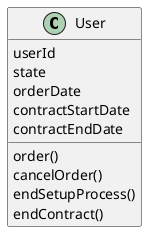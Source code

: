 @startuml
class User {
  userId
  state
  orderDate
  contractStartDate
  contractEndDate

  order()
  cancelOrder()
  endSetupProcess()
  endContract()
}
@enduml
